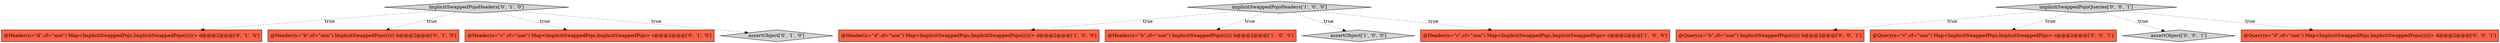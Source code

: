 digraph {
8 [style = filled, label = "@Header(n=\"d\",cf=\"uon\") Map<ImplicitSwappedPojo,ImplicitSwappedPojo((((((> d@@@2@@@['0', '1', '0']", fillcolor = tomato, shape = box image = "AAA0AAABBB2BBB"];
5 [style = filled, label = "@Header(n=\"b\",cf=\"uon\") ImplicitSwappedPojo(((((( b@@@2@@@['0', '1', '0']", fillcolor = tomato, shape = box image = "AAA0AAABBB2BBB"];
9 [style = filled, label = "@Header(n=\"c\",cf=\"uon\") Map<ImplicitSwappedPojo,ImplicitSwappedPojo> c@@@2@@@['0', '1', '0']", fillcolor = tomato, shape = box image = "AAA0AAABBB2BBB"];
1 [style = filled, label = "@Header(n=\"d\",cf=\"uon\") Map<ImplicitSwappedPojo,ImplicitSwappedPojo((((((> d@@@2@@@['1', '0', '0']", fillcolor = tomato, shape = box image = "AAA0AAABBB1BBB"];
14 [style = filled, label = "@Query(n=\"b\",cf=\"uon\") ImplicitSwappedPojo(((((( b@@@2@@@['0', '0', '1']", fillcolor = tomato, shape = box image = "AAA0AAABBB3BBB"];
4 [style = filled, label = "@Header(n=\"b\",cf=\"uon\") ImplicitSwappedPojo(((((( b@@@2@@@['1', '0', '0']", fillcolor = tomato, shape = box image = "AAA0AAABBB1BBB"];
7 [style = filled, label = "assertObject['0', '1', '0']", fillcolor = lightgray, shape = diamond image = "AAA0AAABBB2BBB"];
10 [style = filled, label = "@Query(n=\"c\",cf=\"uon\") Map<ImplicitSwappedPojo,ImplicitSwappedPojo> c@@@2@@@['0', '0', '1']", fillcolor = tomato, shape = box image = "AAA0AAABBB3BBB"];
2 [style = filled, label = "assertObject['1', '0', '0']", fillcolor = lightgray, shape = diamond image = "AAA0AAABBB1BBB"];
12 [style = filled, label = "assertObject['0', '0', '1']", fillcolor = lightgray, shape = diamond image = "AAA0AAABBB3BBB"];
3 [style = filled, label = "@Header(n=\"c\",cf=\"uon\") Map<ImplicitSwappedPojo,ImplicitSwappedPojo> c@@@2@@@['1', '0', '0']", fillcolor = tomato, shape = box image = "AAA0AAABBB1BBB"];
6 [style = filled, label = "implicitSwappedPojoHeaders['0', '1', '0']", fillcolor = lightgray, shape = diamond image = "AAA0AAABBB2BBB"];
0 [style = filled, label = "implicitSwappedPojoHeaders['1', '0', '0']", fillcolor = lightgray, shape = diamond image = "AAA0AAABBB1BBB"];
11 [style = filled, label = "@Query(n=\"d\",cf=\"uon\") Map<ImplicitSwappedPojo,ImplicitSwappedPojo((((((> d@@@2@@@['0', '0', '1']", fillcolor = tomato, shape = box image = "AAA0AAABBB3BBB"];
13 [style = filled, label = "implicitSwappedPojoQueries['0', '0', '1']", fillcolor = lightgray, shape = diamond image = "AAA0AAABBB3BBB"];
13->11 [style = dotted, label="true"];
0->3 [style = dotted, label="true"];
0->2 [style = dotted, label="true"];
6->9 [style = dotted, label="true"];
13->12 [style = dotted, label="true"];
13->14 [style = dotted, label="true"];
6->8 [style = dotted, label="true"];
13->10 [style = dotted, label="true"];
0->4 [style = dotted, label="true"];
6->5 [style = dotted, label="true"];
0->1 [style = dotted, label="true"];
6->7 [style = dotted, label="true"];
}
